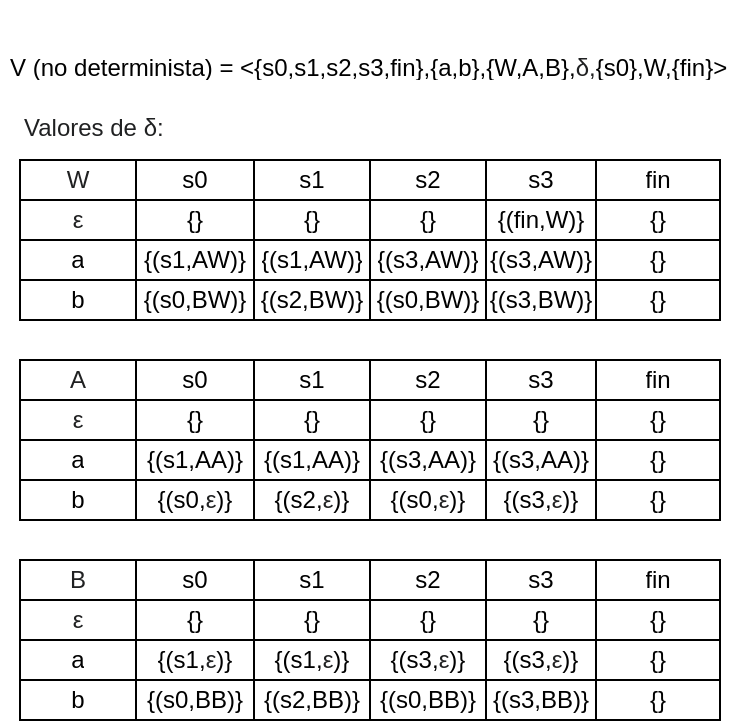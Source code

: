 <mxfile version="14.1.8" type="device"><diagram id="aR-iKp3jL3q-XYXaMko0" name="Página-1"><mxGraphModel dx="341" dy="198" grid="1" gridSize="10" guides="1" tooltips="1" connect="1" arrows="1" fold="1" page="1" pageScale="1" pageWidth="827" pageHeight="1169" math="0" shadow="0"><root><mxCell id="0"/><mxCell id="1" parent="0"/><mxCell id="OQ7AB62RNA0sW_me43Yh-108" value="" style="shape=table;html=1;whiteSpace=wrap;startSize=0;container=1;collapsible=0;childLayout=tableLayout;" parent="1" vertex="1"><mxGeometry x="40" y="80" width="350" height="80" as="geometry"/></mxCell><mxCell id="OQ7AB62RNA0sW_me43Yh-109" value="" style="shape=partialRectangle;html=1;whiteSpace=wrap;collapsible=0;dropTarget=0;pointerEvents=0;fillColor=none;top=0;left=0;bottom=0;right=0;points=[[0,0.5],[1,0.5]];portConstraint=eastwest;" parent="OQ7AB62RNA0sW_me43Yh-108" vertex="1"><mxGeometry width="350" height="20" as="geometry"/></mxCell><mxCell id="OQ7AB62RNA0sW_me43Yh-110" value="&lt;font color=&quot;#202122&quot;&gt;&lt;span style=&quot;background-color: rgb(255 , 255 , 255)&quot;&gt;W&lt;/span&gt;&lt;/font&gt;" style="shape=partialRectangle;html=1;whiteSpace=wrap;connectable=0;fillColor=none;top=0;left=0;bottom=0;right=0;overflow=hidden;" parent="OQ7AB62RNA0sW_me43Yh-109" vertex="1"><mxGeometry width="58" height="20" as="geometry"/></mxCell><mxCell id="OQ7AB62RNA0sW_me43Yh-111" value="s0" style="shape=partialRectangle;html=1;whiteSpace=wrap;connectable=0;fillColor=none;top=0;left=0;bottom=0;right=0;overflow=hidden;" parent="OQ7AB62RNA0sW_me43Yh-109" vertex="1"><mxGeometry x="58" width="59" height="20" as="geometry"/></mxCell><mxCell id="OQ7AB62RNA0sW_me43Yh-112" value="s1" style="shape=partialRectangle;html=1;whiteSpace=wrap;connectable=0;fillColor=none;top=0;left=0;bottom=0;right=0;overflow=hidden;" parent="OQ7AB62RNA0sW_me43Yh-109" vertex="1"><mxGeometry x="117" width="58" height="20" as="geometry"/></mxCell><mxCell id="OQ7AB62RNA0sW_me43Yh-211" value="s2" style="shape=partialRectangle;html=1;whiteSpace=wrap;connectable=0;fillColor=none;top=0;left=0;bottom=0;right=0;overflow=hidden;" parent="OQ7AB62RNA0sW_me43Yh-109" vertex="1"><mxGeometry x="175" width="58" height="20" as="geometry"/></mxCell><mxCell id="OQ7AB62RNA0sW_me43Yh-214" value="s3" style="shape=partialRectangle;html=1;whiteSpace=wrap;connectable=0;fillColor=none;top=0;left=0;bottom=0;right=0;overflow=hidden;" parent="OQ7AB62RNA0sW_me43Yh-109" vertex="1"><mxGeometry x="233" width="55" height="20" as="geometry"/></mxCell><mxCell id="OQ7AB62RNA0sW_me43Yh-217" value="fin" style="shape=partialRectangle;html=1;whiteSpace=wrap;connectable=0;fillColor=none;top=0;left=0;bottom=0;right=0;overflow=hidden;" parent="OQ7AB62RNA0sW_me43Yh-109" vertex="1"><mxGeometry x="288" width="62" height="20" as="geometry"/></mxCell><mxCell id="OQ7AB62RNA0sW_me43Yh-113" value="" style="shape=partialRectangle;html=1;whiteSpace=wrap;collapsible=0;dropTarget=0;pointerEvents=0;fillColor=none;top=0;left=0;bottom=0;right=0;points=[[0,0.5],[1,0.5]];portConstraint=eastwest;" parent="OQ7AB62RNA0sW_me43Yh-108" vertex="1"><mxGeometry y="20" width="350" height="20" as="geometry"/></mxCell><mxCell id="OQ7AB62RNA0sW_me43Yh-114" value="&lt;span style=&quot;color: rgb(32 , 33 , 34) ; text-align: left&quot;&gt;ε&lt;/span&gt;" style="shape=partialRectangle;html=1;whiteSpace=wrap;connectable=0;fillColor=none;top=0;left=0;bottom=0;right=0;overflow=hidden;" parent="OQ7AB62RNA0sW_me43Yh-113" vertex="1"><mxGeometry width="58" height="20" as="geometry"/></mxCell><mxCell id="OQ7AB62RNA0sW_me43Yh-115" value="{}" style="shape=partialRectangle;html=1;whiteSpace=wrap;connectable=0;fillColor=none;top=0;left=0;bottom=0;right=0;overflow=hidden;" parent="OQ7AB62RNA0sW_me43Yh-113" vertex="1"><mxGeometry x="58" width="59" height="20" as="geometry"/></mxCell><mxCell id="OQ7AB62RNA0sW_me43Yh-116" value="{}" style="shape=partialRectangle;html=1;whiteSpace=wrap;connectable=0;fillColor=none;top=0;left=0;bottom=0;right=0;overflow=hidden;" parent="OQ7AB62RNA0sW_me43Yh-113" vertex="1"><mxGeometry x="117" width="58" height="20" as="geometry"/></mxCell><mxCell id="OQ7AB62RNA0sW_me43Yh-212" value="{}" style="shape=partialRectangle;html=1;whiteSpace=wrap;connectable=0;fillColor=none;top=0;left=0;bottom=0;right=0;overflow=hidden;" parent="OQ7AB62RNA0sW_me43Yh-113" vertex="1"><mxGeometry x="175" width="58" height="20" as="geometry"/></mxCell><mxCell id="OQ7AB62RNA0sW_me43Yh-215" value="{(fin,W)}" style="shape=partialRectangle;html=1;whiteSpace=wrap;connectable=0;fillColor=none;top=0;left=0;bottom=0;right=0;overflow=hidden;" parent="OQ7AB62RNA0sW_me43Yh-113" vertex="1"><mxGeometry x="233" width="55" height="20" as="geometry"/></mxCell><mxCell id="OQ7AB62RNA0sW_me43Yh-218" value="{}" style="shape=partialRectangle;html=1;whiteSpace=wrap;connectable=0;fillColor=none;top=0;left=0;bottom=0;right=0;overflow=hidden;" parent="OQ7AB62RNA0sW_me43Yh-113" vertex="1"><mxGeometry x="288" width="62" height="20" as="geometry"/></mxCell><mxCell id="OQ7AB62RNA0sW_me43Yh-117" value="" style="shape=partialRectangle;html=1;whiteSpace=wrap;collapsible=0;dropTarget=0;pointerEvents=0;fillColor=none;top=0;left=0;bottom=0;right=0;points=[[0,0.5],[1,0.5]];portConstraint=eastwest;" parent="OQ7AB62RNA0sW_me43Yh-108" vertex="1"><mxGeometry y="40" width="350" height="20" as="geometry"/></mxCell><mxCell id="OQ7AB62RNA0sW_me43Yh-118" value="a" style="shape=partialRectangle;html=1;whiteSpace=wrap;connectable=0;fillColor=none;top=0;left=0;bottom=0;right=0;overflow=hidden;" parent="OQ7AB62RNA0sW_me43Yh-117" vertex="1"><mxGeometry width="58" height="20" as="geometry"/></mxCell><mxCell id="OQ7AB62RNA0sW_me43Yh-119" value="{(s1,AW)}" style="shape=partialRectangle;html=1;whiteSpace=wrap;connectable=0;fillColor=none;top=0;left=0;bottom=0;right=0;overflow=hidden;" parent="OQ7AB62RNA0sW_me43Yh-117" vertex="1"><mxGeometry x="58" width="59" height="20" as="geometry"/></mxCell><mxCell id="OQ7AB62RNA0sW_me43Yh-120" value="{(s1,AW)}" style="shape=partialRectangle;html=1;whiteSpace=wrap;connectable=0;fillColor=none;top=0;left=0;bottom=0;right=0;overflow=hidden;" parent="OQ7AB62RNA0sW_me43Yh-117" vertex="1"><mxGeometry x="117" width="58" height="20" as="geometry"/></mxCell><mxCell id="OQ7AB62RNA0sW_me43Yh-213" value="{(s3,AW)}" style="shape=partialRectangle;html=1;whiteSpace=wrap;connectable=0;fillColor=none;top=0;left=0;bottom=0;right=0;overflow=hidden;" parent="OQ7AB62RNA0sW_me43Yh-117" vertex="1"><mxGeometry x="175" width="58" height="20" as="geometry"/></mxCell><mxCell id="OQ7AB62RNA0sW_me43Yh-216" value="{(s3,AW)}" style="shape=partialRectangle;html=1;whiteSpace=wrap;connectable=0;fillColor=none;top=0;left=0;bottom=0;right=0;overflow=hidden;" parent="OQ7AB62RNA0sW_me43Yh-117" vertex="1"><mxGeometry x="233" width="55" height="20" as="geometry"/></mxCell><mxCell id="OQ7AB62RNA0sW_me43Yh-219" value="{}" style="shape=partialRectangle;html=1;whiteSpace=wrap;connectable=0;fillColor=none;top=0;left=0;bottom=0;right=0;overflow=hidden;" parent="OQ7AB62RNA0sW_me43Yh-117" vertex="1"><mxGeometry x="288" width="62" height="20" as="geometry"/></mxCell><mxCell id="OQ7AB62RNA0sW_me43Yh-226" style="shape=partialRectangle;html=1;whiteSpace=wrap;collapsible=0;dropTarget=0;pointerEvents=0;fillColor=none;top=0;left=0;bottom=0;right=0;points=[[0,0.5],[1,0.5]];portConstraint=eastwest;" parent="OQ7AB62RNA0sW_me43Yh-108" vertex="1"><mxGeometry y="60" width="350" height="20" as="geometry"/></mxCell><mxCell id="OQ7AB62RNA0sW_me43Yh-227" value="b" style="shape=partialRectangle;html=1;whiteSpace=wrap;connectable=0;fillColor=none;top=0;left=0;bottom=0;right=0;overflow=hidden;" parent="OQ7AB62RNA0sW_me43Yh-226" vertex="1"><mxGeometry width="58" height="20" as="geometry"/></mxCell><mxCell id="OQ7AB62RNA0sW_me43Yh-228" value="{(s0,BW)}" style="shape=partialRectangle;html=1;whiteSpace=wrap;connectable=0;fillColor=none;top=0;left=0;bottom=0;right=0;overflow=hidden;" parent="OQ7AB62RNA0sW_me43Yh-226" vertex="1"><mxGeometry x="58" width="59" height="20" as="geometry"/></mxCell><mxCell id="OQ7AB62RNA0sW_me43Yh-229" value="{(s2,BW)}" style="shape=partialRectangle;html=1;whiteSpace=wrap;connectable=0;fillColor=none;top=0;left=0;bottom=0;right=0;overflow=hidden;" parent="OQ7AB62RNA0sW_me43Yh-226" vertex="1"><mxGeometry x="117" width="58" height="20" as="geometry"/></mxCell><mxCell id="OQ7AB62RNA0sW_me43Yh-230" value="{(s0,BW)}" style="shape=partialRectangle;html=1;whiteSpace=wrap;connectable=0;fillColor=none;top=0;left=0;bottom=0;right=0;overflow=hidden;" parent="OQ7AB62RNA0sW_me43Yh-226" vertex="1"><mxGeometry x="175" width="58" height="20" as="geometry"/></mxCell><mxCell id="OQ7AB62RNA0sW_me43Yh-231" value="{(s3,BW)}" style="shape=partialRectangle;html=1;whiteSpace=wrap;connectable=0;fillColor=none;top=0;left=0;bottom=0;right=0;overflow=hidden;" parent="OQ7AB62RNA0sW_me43Yh-226" vertex="1"><mxGeometry x="233" width="55" height="20" as="geometry"/></mxCell><mxCell id="OQ7AB62RNA0sW_me43Yh-232" value="{}" style="shape=partialRectangle;html=1;whiteSpace=wrap;connectable=0;fillColor=none;top=0;left=0;bottom=0;right=0;overflow=hidden;" parent="OQ7AB62RNA0sW_me43Yh-226" vertex="1"><mxGeometry x="288" width="62" height="20" as="geometry"/></mxCell><mxCell id="svKUF462FUGkuZXGorHA-5" value="&lt;h1&gt;&lt;font style=&quot;font-size: 12px&quot;&gt;&lt;span style=&quot;font-weight: 400 ; text-align: center&quot;&gt;V (no determinista) = &amp;lt;{s0,s1,s2,s3,fin},{a,b},{W,A,B},&lt;/span&gt;&lt;span style=&quot;font-weight: 400 ; text-align: center ; color: rgb(32 , 33 , 34) ; background-color: rgb(255 , 255 , 255)&quot;&gt;δ,&lt;/span&gt;&lt;span style=&quot;font-weight: 400 ; text-align: center&quot;&gt;{s0},W,{fin}&amp;gt;&lt;/span&gt;&lt;/font&gt;&lt;br&gt;&lt;/h1&gt;" style="text;html=1;strokeColor=none;fillColor=none;spacing=5;spacingTop=-20;whiteSpace=wrap;overflow=hidden;rounded=0;" parent="1" vertex="1"><mxGeometry x="30" y="10" width="370" height="30" as="geometry"/></mxCell><mxCell id="svKUF462FUGkuZXGorHA-14" value="&lt;span style=&quot;color: rgb(32 , 33 , 34) ; font-family: &amp;#34;helvetica&amp;#34; ; font-size: 12px ; font-style: normal ; font-weight: 400 ; letter-spacing: normal ; text-align: center ; text-indent: 0px ; text-transform: none ; word-spacing: 0px ; background-color: rgb(255 , 255 , 255) ; display: inline ; float: none&quot;&gt;Valores de δ:&lt;/span&gt;" style="text;whiteSpace=wrap;html=1;" parent="1" vertex="1"><mxGeometry x="40" y="50" width="80" height="20" as="geometry"/></mxCell><mxCell id="svKUF462FUGkuZXGorHA-73" value="" style="shape=table;html=1;whiteSpace=wrap;startSize=0;container=1;collapsible=0;childLayout=tableLayout;" parent="1" vertex="1"><mxGeometry x="40" y="180" width="350" height="80" as="geometry"/></mxCell><mxCell id="svKUF462FUGkuZXGorHA-74" value="" style="shape=partialRectangle;html=1;whiteSpace=wrap;collapsible=0;dropTarget=0;pointerEvents=0;fillColor=none;top=0;left=0;bottom=0;right=0;points=[[0,0.5],[1,0.5]];portConstraint=eastwest;" parent="svKUF462FUGkuZXGorHA-73" vertex="1"><mxGeometry width="350" height="20" as="geometry"/></mxCell><mxCell id="svKUF462FUGkuZXGorHA-75" value="&lt;font color=&quot;#202122&quot;&gt;&lt;span style=&quot;background-color: rgb(255 , 255 , 255)&quot;&gt;A&lt;/span&gt;&lt;/font&gt;" style="shape=partialRectangle;html=1;whiteSpace=wrap;connectable=0;fillColor=none;top=0;left=0;bottom=0;right=0;overflow=hidden;" parent="svKUF462FUGkuZXGorHA-74" vertex="1"><mxGeometry width="58" height="20" as="geometry"/></mxCell><mxCell id="svKUF462FUGkuZXGorHA-76" value="s0" style="shape=partialRectangle;html=1;whiteSpace=wrap;connectable=0;fillColor=none;top=0;left=0;bottom=0;right=0;overflow=hidden;" parent="svKUF462FUGkuZXGorHA-74" vertex="1"><mxGeometry x="58" width="59" height="20" as="geometry"/></mxCell><mxCell id="svKUF462FUGkuZXGorHA-77" value="s1" style="shape=partialRectangle;html=1;whiteSpace=wrap;connectable=0;fillColor=none;top=0;left=0;bottom=0;right=0;overflow=hidden;" parent="svKUF462FUGkuZXGorHA-74" vertex="1"><mxGeometry x="117" width="58" height="20" as="geometry"/></mxCell><mxCell id="svKUF462FUGkuZXGorHA-78" value="s2" style="shape=partialRectangle;html=1;whiteSpace=wrap;connectable=0;fillColor=none;top=0;left=0;bottom=0;right=0;overflow=hidden;" parent="svKUF462FUGkuZXGorHA-74" vertex="1"><mxGeometry x="175" width="58" height="20" as="geometry"/></mxCell><mxCell id="svKUF462FUGkuZXGorHA-79" value="s3" style="shape=partialRectangle;html=1;whiteSpace=wrap;connectable=0;fillColor=none;top=0;left=0;bottom=0;right=0;overflow=hidden;" parent="svKUF462FUGkuZXGorHA-74" vertex="1"><mxGeometry x="233" width="55" height="20" as="geometry"/></mxCell><mxCell id="svKUF462FUGkuZXGorHA-80" value="fin" style="shape=partialRectangle;html=1;whiteSpace=wrap;connectable=0;fillColor=none;top=0;left=0;bottom=0;right=0;overflow=hidden;" parent="svKUF462FUGkuZXGorHA-74" vertex="1"><mxGeometry x="288" width="62" height="20" as="geometry"/></mxCell><mxCell id="svKUF462FUGkuZXGorHA-81" value="" style="shape=partialRectangle;html=1;whiteSpace=wrap;collapsible=0;dropTarget=0;pointerEvents=0;fillColor=none;top=0;left=0;bottom=0;right=0;points=[[0,0.5],[1,0.5]];portConstraint=eastwest;" parent="svKUF462FUGkuZXGorHA-73" vertex="1"><mxGeometry y="20" width="350" height="20" as="geometry"/></mxCell><mxCell id="svKUF462FUGkuZXGorHA-82" value="&lt;span style=&quot;color: rgb(32 , 33 , 34) ; text-align: left&quot;&gt;ε&lt;/span&gt;" style="shape=partialRectangle;html=1;whiteSpace=wrap;connectable=0;fillColor=none;top=0;left=0;bottom=0;right=0;overflow=hidden;" parent="svKUF462FUGkuZXGorHA-81" vertex="1"><mxGeometry width="58" height="20" as="geometry"/></mxCell><mxCell id="svKUF462FUGkuZXGorHA-83" value="{}" style="shape=partialRectangle;html=1;whiteSpace=wrap;connectable=0;fillColor=none;top=0;left=0;bottom=0;right=0;overflow=hidden;" parent="svKUF462FUGkuZXGorHA-81" vertex="1"><mxGeometry x="58" width="59" height="20" as="geometry"/></mxCell><mxCell id="svKUF462FUGkuZXGorHA-84" value="{}" style="shape=partialRectangle;html=1;whiteSpace=wrap;connectable=0;fillColor=none;top=0;left=0;bottom=0;right=0;overflow=hidden;" parent="svKUF462FUGkuZXGorHA-81" vertex="1"><mxGeometry x="117" width="58" height="20" as="geometry"/></mxCell><mxCell id="svKUF462FUGkuZXGorHA-85" value="{}" style="shape=partialRectangle;html=1;whiteSpace=wrap;connectable=0;fillColor=none;top=0;left=0;bottom=0;right=0;overflow=hidden;" parent="svKUF462FUGkuZXGorHA-81" vertex="1"><mxGeometry x="175" width="58" height="20" as="geometry"/></mxCell><mxCell id="svKUF462FUGkuZXGorHA-86" value="{}" style="shape=partialRectangle;html=1;whiteSpace=wrap;connectable=0;fillColor=none;top=0;left=0;bottom=0;right=0;overflow=hidden;" parent="svKUF462FUGkuZXGorHA-81" vertex="1"><mxGeometry x="233" width="55" height="20" as="geometry"/></mxCell><mxCell id="svKUF462FUGkuZXGorHA-87" value="{}" style="shape=partialRectangle;html=1;whiteSpace=wrap;connectable=0;fillColor=none;top=0;left=0;bottom=0;right=0;overflow=hidden;" parent="svKUF462FUGkuZXGorHA-81" vertex="1"><mxGeometry x="288" width="62" height="20" as="geometry"/></mxCell><mxCell id="svKUF462FUGkuZXGorHA-88" value="" style="shape=partialRectangle;html=1;whiteSpace=wrap;collapsible=0;dropTarget=0;pointerEvents=0;fillColor=none;top=0;left=0;bottom=0;right=0;points=[[0,0.5],[1,0.5]];portConstraint=eastwest;" parent="svKUF462FUGkuZXGorHA-73" vertex="1"><mxGeometry y="40" width="350" height="20" as="geometry"/></mxCell><mxCell id="svKUF462FUGkuZXGorHA-89" value="a" style="shape=partialRectangle;html=1;whiteSpace=wrap;connectable=0;fillColor=none;top=0;left=0;bottom=0;right=0;overflow=hidden;" parent="svKUF462FUGkuZXGorHA-88" vertex="1"><mxGeometry width="58" height="20" as="geometry"/></mxCell><mxCell id="svKUF462FUGkuZXGorHA-90" value="{(s1,AA)}" style="shape=partialRectangle;html=1;whiteSpace=wrap;connectable=0;fillColor=none;top=0;left=0;bottom=0;right=0;overflow=hidden;" parent="svKUF462FUGkuZXGorHA-88" vertex="1"><mxGeometry x="58" width="59" height="20" as="geometry"/></mxCell><mxCell id="svKUF462FUGkuZXGorHA-91" value="{(s1,AA)}" style="shape=partialRectangle;html=1;whiteSpace=wrap;connectable=0;fillColor=none;top=0;left=0;bottom=0;right=0;overflow=hidden;" parent="svKUF462FUGkuZXGorHA-88" vertex="1"><mxGeometry x="117" width="58" height="20" as="geometry"/></mxCell><mxCell id="svKUF462FUGkuZXGorHA-92" value="{(s3,AA)}" style="shape=partialRectangle;html=1;whiteSpace=wrap;connectable=0;fillColor=none;top=0;left=0;bottom=0;right=0;overflow=hidden;" parent="svKUF462FUGkuZXGorHA-88" vertex="1"><mxGeometry x="175" width="58" height="20" as="geometry"/></mxCell><mxCell id="svKUF462FUGkuZXGorHA-93" value="{(s3,AA)}" style="shape=partialRectangle;html=1;whiteSpace=wrap;connectable=0;fillColor=none;top=0;left=0;bottom=0;right=0;overflow=hidden;" parent="svKUF462FUGkuZXGorHA-88" vertex="1"><mxGeometry x="233" width="55" height="20" as="geometry"/></mxCell><mxCell id="svKUF462FUGkuZXGorHA-94" value="{}" style="shape=partialRectangle;html=1;whiteSpace=wrap;connectable=0;fillColor=none;top=0;left=0;bottom=0;right=0;overflow=hidden;" parent="svKUF462FUGkuZXGorHA-88" vertex="1"><mxGeometry x="288" width="62" height="20" as="geometry"/></mxCell><mxCell id="svKUF462FUGkuZXGorHA-95" style="shape=partialRectangle;html=1;whiteSpace=wrap;collapsible=0;dropTarget=0;pointerEvents=0;fillColor=none;top=0;left=0;bottom=0;right=0;points=[[0,0.5],[1,0.5]];portConstraint=eastwest;" parent="svKUF462FUGkuZXGorHA-73" vertex="1"><mxGeometry y="60" width="350" height="20" as="geometry"/></mxCell><mxCell id="svKUF462FUGkuZXGorHA-96" value="b" style="shape=partialRectangle;html=1;whiteSpace=wrap;connectable=0;fillColor=none;top=0;left=0;bottom=0;right=0;overflow=hidden;" parent="svKUF462FUGkuZXGorHA-95" vertex="1"><mxGeometry width="58" height="20" as="geometry"/></mxCell><mxCell id="svKUF462FUGkuZXGorHA-97" value="{(s0,&lt;span style=&quot;color: rgb(32 , 33 , 34) ; text-align: left&quot;&gt;ε&lt;/span&gt;)}" style="shape=partialRectangle;html=1;whiteSpace=wrap;connectable=0;fillColor=none;top=0;left=0;bottom=0;right=0;overflow=hidden;" parent="svKUF462FUGkuZXGorHA-95" vertex="1"><mxGeometry x="58" width="59" height="20" as="geometry"/></mxCell><mxCell id="svKUF462FUGkuZXGorHA-98" value="{(s2,&lt;span style=&quot;color: rgb(32 , 33 , 34) ; text-align: left&quot;&gt;ε&lt;/span&gt;)}" style="shape=partialRectangle;html=1;whiteSpace=wrap;connectable=0;fillColor=none;top=0;left=0;bottom=0;right=0;overflow=hidden;" parent="svKUF462FUGkuZXGorHA-95" vertex="1"><mxGeometry x="117" width="58" height="20" as="geometry"/></mxCell><mxCell id="svKUF462FUGkuZXGorHA-99" value="{(s0,&lt;span style=&quot;color: rgb(32 , 33 , 34) ; text-align: left&quot;&gt;ε&lt;/span&gt;)}" style="shape=partialRectangle;html=1;whiteSpace=wrap;connectable=0;fillColor=none;top=0;left=0;bottom=0;right=0;overflow=hidden;" parent="svKUF462FUGkuZXGorHA-95" vertex="1"><mxGeometry x="175" width="58" height="20" as="geometry"/></mxCell><mxCell id="svKUF462FUGkuZXGorHA-100" value="{(s3,&lt;span style=&quot;color: rgb(32 , 33 , 34) ; text-align: left&quot;&gt;ε&lt;/span&gt;)}" style="shape=partialRectangle;html=1;whiteSpace=wrap;connectable=0;fillColor=none;top=0;left=0;bottom=0;right=0;overflow=hidden;" parent="svKUF462FUGkuZXGorHA-95" vertex="1"><mxGeometry x="233" width="55" height="20" as="geometry"/></mxCell><mxCell id="svKUF462FUGkuZXGorHA-101" value="{}" style="shape=partialRectangle;html=1;whiteSpace=wrap;connectable=0;fillColor=none;top=0;left=0;bottom=0;right=0;overflow=hidden;" parent="svKUF462FUGkuZXGorHA-95" vertex="1"><mxGeometry x="288" width="62" height="20" as="geometry"/></mxCell><mxCell id="svKUF462FUGkuZXGorHA-102" value="" style="shape=table;html=1;whiteSpace=wrap;startSize=0;container=1;collapsible=0;childLayout=tableLayout;" parent="1" vertex="1"><mxGeometry x="40" y="280" width="350" height="80" as="geometry"/></mxCell><mxCell id="svKUF462FUGkuZXGorHA-103" value="" style="shape=partialRectangle;html=1;whiteSpace=wrap;collapsible=0;dropTarget=0;pointerEvents=0;fillColor=none;top=0;left=0;bottom=0;right=0;points=[[0,0.5],[1,0.5]];portConstraint=eastwest;" parent="svKUF462FUGkuZXGorHA-102" vertex="1"><mxGeometry width="350" height="20" as="geometry"/></mxCell><mxCell id="svKUF462FUGkuZXGorHA-104" value="&lt;font color=&quot;#202122&quot;&gt;&lt;span style=&quot;background-color: rgb(255 , 255 , 255)&quot;&gt;B&lt;/span&gt;&lt;/font&gt;" style="shape=partialRectangle;html=1;whiteSpace=wrap;connectable=0;fillColor=none;top=0;left=0;bottom=0;right=0;overflow=hidden;" parent="svKUF462FUGkuZXGorHA-103" vertex="1"><mxGeometry width="58" height="20" as="geometry"/></mxCell><mxCell id="svKUF462FUGkuZXGorHA-105" value="s0" style="shape=partialRectangle;html=1;whiteSpace=wrap;connectable=0;fillColor=none;top=0;left=0;bottom=0;right=0;overflow=hidden;" parent="svKUF462FUGkuZXGorHA-103" vertex="1"><mxGeometry x="58" width="59" height="20" as="geometry"/></mxCell><mxCell id="svKUF462FUGkuZXGorHA-106" value="s1" style="shape=partialRectangle;html=1;whiteSpace=wrap;connectable=0;fillColor=none;top=0;left=0;bottom=0;right=0;overflow=hidden;" parent="svKUF462FUGkuZXGorHA-103" vertex="1"><mxGeometry x="117" width="58" height="20" as="geometry"/></mxCell><mxCell id="svKUF462FUGkuZXGorHA-107" value="s2" style="shape=partialRectangle;html=1;whiteSpace=wrap;connectable=0;fillColor=none;top=0;left=0;bottom=0;right=0;overflow=hidden;" parent="svKUF462FUGkuZXGorHA-103" vertex="1"><mxGeometry x="175" width="58" height="20" as="geometry"/></mxCell><mxCell id="svKUF462FUGkuZXGorHA-108" value="s3" style="shape=partialRectangle;html=1;whiteSpace=wrap;connectable=0;fillColor=none;top=0;left=0;bottom=0;right=0;overflow=hidden;" parent="svKUF462FUGkuZXGorHA-103" vertex="1"><mxGeometry x="233" width="55" height="20" as="geometry"/></mxCell><mxCell id="svKUF462FUGkuZXGorHA-109" value="fin" style="shape=partialRectangle;html=1;whiteSpace=wrap;connectable=0;fillColor=none;top=0;left=0;bottom=0;right=0;overflow=hidden;" parent="svKUF462FUGkuZXGorHA-103" vertex="1"><mxGeometry x="288" width="62" height="20" as="geometry"/></mxCell><mxCell id="svKUF462FUGkuZXGorHA-110" value="" style="shape=partialRectangle;html=1;whiteSpace=wrap;collapsible=0;dropTarget=0;pointerEvents=0;fillColor=none;top=0;left=0;bottom=0;right=0;points=[[0,0.5],[1,0.5]];portConstraint=eastwest;" parent="svKUF462FUGkuZXGorHA-102" vertex="1"><mxGeometry y="20" width="350" height="20" as="geometry"/></mxCell><mxCell id="svKUF462FUGkuZXGorHA-111" value="&lt;span style=&quot;color: rgb(32 , 33 , 34) ; text-align: left&quot;&gt;ε&lt;/span&gt;" style="shape=partialRectangle;html=1;whiteSpace=wrap;connectable=0;fillColor=none;top=0;left=0;bottom=0;right=0;overflow=hidden;" parent="svKUF462FUGkuZXGorHA-110" vertex="1"><mxGeometry width="58" height="20" as="geometry"/></mxCell><mxCell id="svKUF462FUGkuZXGorHA-112" value="{}" style="shape=partialRectangle;html=1;whiteSpace=wrap;connectable=0;fillColor=none;top=0;left=0;bottom=0;right=0;overflow=hidden;" parent="svKUF462FUGkuZXGorHA-110" vertex="1"><mxGeometry x="58" width="59" height="20" as="geometry"/></mxCell><mxCell id="svKUF462FUGkuZXGorHA-113" value="{}" style="shape=partialRectangle;html=1;whiteSpace=wrap;connectable=0;fillColor=none;top=0;left=0;bottom=0;right=0;overflow=hidden;" parent="svKUF462FUGkuZXGorHA-110" vertex="1"><mxGeometry x="117" width="58" height="20" as="geometry"/></mxCell><mxCell id="svKUF462FUGkuZXGorHA-114" value="{}" style="shape=partialRectangle;html=1;whiteSpace=wrap;connectable=0;fillColor=none;top=0;left=0;bottom=0;right=0;overflow=hidden;" parent="svKUF462FUGkuZXGorHA-110" vertex="1"><mxGeometry x="175" width="58" height="20" as="geometry"/></mxCell><mxCell id="svKUF462FUGkuZXGorHA-115" value="{}" style="shape=partialRectangle;html=1;whiteSpace=wrap;connectable=0;fillColor=none;top=0;left=0;bottom=0;right=0;overflow=hidden;" parent="svKUF462FUGkuZXGorHA-110" vertex="1"><mxGeometry x="233" width="55" height="20" as="geometry"/></mxCell><mxCell id="svKUF462FUGkuZXGorHA-116" value="{}" style="shape=partialRectangle;html=1;whiteSpace=wrap;connectable=0;fillColor=none;top=0;left=0;bottom=0;right=0;overflow=hidden;" parent="svKUF462FUGkuZXGorHA-110" vertex="1"><mxGeometry x="288" width="62" height="20" as="geometry"/></mxCell><mxCell id="svKUF462FUGkuZXGorHA-117" value="" style="shape=partialRectangle;html=1;whiteSpace=wrap;collapsible=0;dropTarget=0;pointerEvents=0;fillColor=none;top=0;left=0;bottom=0;right=0;points=[[0,0.5],[1,0.5]];portConstraint=eastwest;" parent="svKUF462FUGkuZXGorHA-102" vertex="1"><mxGeometry y="40" width="350" height="20" as="geometry"/></mxCell><mxCell id="svKUF462FUGkuZXGorHA-118" value="a" style="shape=partialRectangle;html=1;whiteSpace=wrap;connectable=0;fillColor=none;top=0;left=0;bottom=0;right=0;overflow=hidden;" parent="svKUF462FUGkuZXGorHA-117" vertex="1"><mxGeometry width="58" height="20" as="geometry"/></mxCell><mxCell id="svKUF462FUGkuZXGorHA-119" value="{(s1,&lt;span style=&quot;color: rgb(32 , 33 , 34) ; text-align: left&quot;&gt;ε&lt;/span&gt;)}" style="shape=partialRectangle;html=1;whiteSpace=wrap;connectable=0;fillColor=none;top=0;left=0;bottom=0;right=0;overflow=hidden;" parent="svKUF462FUGkuZXGorHA-117" vertex="1"><mxGeometry x="58" width="59" height="20" as="geometry"/></mxCell><mxCell id="svKUF462FUGkuZXGorHA-120" value="{(s1,&lt;span style=&quot;color: rgb(32 , 33 , 34) ; text-align: left&quot;&gt;ε&lt;/span&gt;)}" style="shape=partialRectangle;html=1;whiteSpace=wrap;connectable=0;fillColor=none;top=0;left=0;bottom=0;right=0;overflow=hidden;" parent="svKUF462FUGkuZXGorHA-117" vertex="1"><mxGeometry x="117" width="58" height="20" as="geometry"/></mxCell><mxCell id="svKUF462FUGkuZXGorHA-121" value="{(s3,&lt;span style=&quot;color: rgb(32 , 33 , 34) ; text-align: left&quot;&gt;ε&lt;/span&gt;)}" style="shape=partialRectangle;html=1;whiteSpace=wrap;connectable=0;fillColor=none;top=0;left=0;bottom=0;right=0;overflow=hidden;" parent="svKUF462FUGkuZXGorHA-117" vertex="1"><mxGeometry x="175" width="58" height="20" as="geometry"/></mxCell><mxCell id="svKUF462FUGkuZXGorHA-122" value="{(s3,&lt;span style=&quot;color: rgb(32 , 33 , 34) ; text-align: left&quot;&gt;ε&lt;/span&gt;)}" style="shape=partialRectangle;html=1;whiteSpace=wrap;connectable=0;fillColor=none;top=0;left=0;bottom=0;right=0;overflow=hidden;" parent="svKUF462FUGkuZXGorHA-117" vertex="1"><mxGeometry x="233" width="55" height="20" as="geometry"/></mxCell><mxCell id="svKUF462FUGkuZXGorHA-123" value="{}" style="shape=partialRectangle;html=1;whiteSpace=wrap;connectable=0;fillColor=none;top=0;left=0;bottom=0;right=0;overflow=hidden;" parent="svKUF462FUGkuZXGorHA-117" vertex="1"><mxGeometry x="288" width="62" height="20" as="geometry"/></mxCell><mxCell id="svKUF462FUGkuZXGorHA-124" style="shape=partialRectangle;html=1;whiteSpace=wrap;collapsible=0;dropTarget=0;pointerEvents=0;fillColor=none;top=0;left=0;bottom=0;right=0;points=[[0,0.5],[1,0.5]];portConstraint=eastwest;" parent="svKUF462FUGkuZXGorHA-102" vertex="1"><mxGeometry y="60" width="350" height="20" as="geometry"/></mxCell><mxCell id="svKUF462FUGkuZXGorHA-125" value="b" style="shape=partialRectangle;html=1;whiteSpace=wrap;connectable=0;fillColor=none;top=0;left=0;bottom=0;right=0;overflow=hidden;" parent="svKUF462FUGkuZXGorHA-124" vertex="1"><mxGeometry width="58" height="20" as="geometry"/></mxCell><mxCell id="svKUF462FUGkuZXGorHA-126" value="{(s0,BB)}" style="shape=partialRectangle;html=1;whiteSpace=wrap;connectable=0;fillColor=none;top=0;left=0;bottom=0;right=0;overflow=hidden;" parent="svKUF462FUGkuZXGorHA-124" vertex="1"><mxGeometry x="58" width="59" height="20" as="geometry"/></mxCell><mxCell id="svKUF462FUGkuZXGorHA-127" value="{(s2,BB)}" style="shape=partialRectangle;html=1;whiteSpace=wrap;connectable=0;fillColor=none;top=0;left=0;bottom=0;right=0;overflow=hidden;" parent="svKUF462FUGkuZXGorHA-124" vertex="1"><mxGeometry x="117" width="58" height="20" as="geometry"/></mxCell><mxCell id="svKUF462FUGkuZXGorHA-128" value="{(s0,BB)}" style="shape=partialRectangle;html=1;whiteSpace=wrap;connectable=0;fillColor=none;top=0;left=0;bottom=0;right=0;overflow=hidden;" parent="svKUF462FUGkuZXGorHA-124" vertex="1"><mxGeometry x="175" width="58" height="20" as="geometry"/></mxCell><mxCell id="svKUF462FUGkuZXGorHA-129" value="{(s3,BB)}" style="shape=partialRectangle;html=1;whiteSpace=wrap;connectable=0;fillColor=none;top=0;left=0;bottom=0;right=0;overflow=hidden;" parent="svKUF462FUGkuZXGorHA-124" vertex="1"><mxGeometry x="233" width="55" height="20" as="geometry"/></mxCell><mxCell id="svKUF462FUGkuZXGorHA-130" value="{}" style="shape=partialRectangle;html=1;whiteSpace=wrap;connectable=0;fillColor=none;top=0;left=0;bottom=0;right=0;overflow=hidden;" parent="svKUF462FUGkuZXGorHA-124" vertex="1"><mxGeometry x="288" width="62" height="20" as="geometry"/></mxCell></root></mxGraphModel></diagram></mxfile>